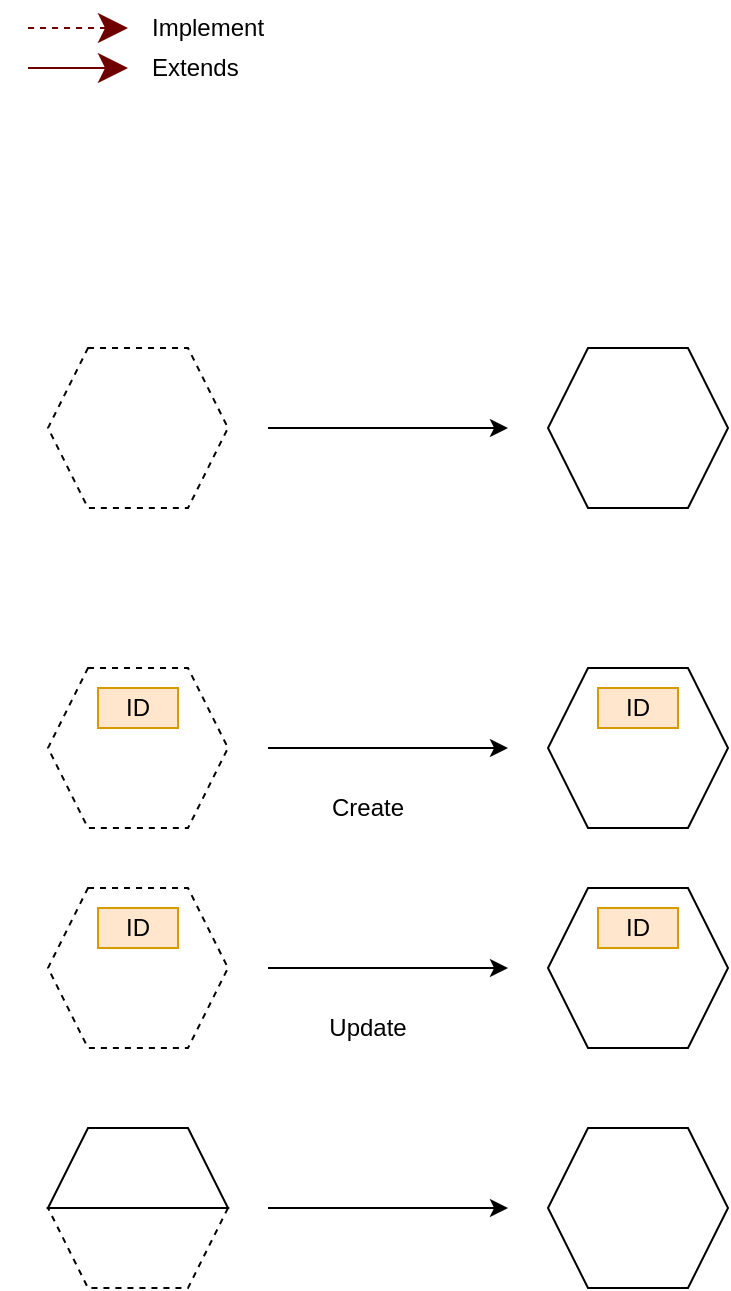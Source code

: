 <mxfile version="14.6.0" type="google"><diagram id="fdilklfR19iXIKizxfpM" name="Page-1"><mxGraphModel dx="2062" dy="1154" grid="1" gridSize="10" guides="1" tooltips="1" connect="1" arrows="1" fold="1" page="1" pageScale="1" pageWidth="850" pageHeight="1100" math="0" shadow="0"><root><mxCell id="0"/><mxCell id="1" parent="0"/><mxCell id="FszJYg76n5SPAtJq7lxT-1" value="" style="endArrow=classic;dashed=1;endFill=1;endSize=12;html=1;fillColor=#a20025;strokeColor=#6F0000;" parent="1" edge="1"><mxGeometry width="160" relative="1" as="geometry"><mxPoint x="80" y="160" as="sourcePoint"/><mxPoint x="130" y="160" as="targetPoint"/></mxGeometry></mxCell><mxCell id="FszJYg76n5SPAtJq7lxT-2" value="Implement" style="text;html=1;align=left;verticalAlign=middle;resizable=0;points=[];autosize=1;strokeColor=none;" parent="1" vertex="1"><mxGeometry x="140" y="150" width="70" height="20" as="geometry"/></mxCell><mxCell id="FszJYg76n5SPAtJq7lxT-3" value="" style="endArrow=classic;endFill=1;endSize=12;html=1;fillColor=#a20025;strokeColor=#6F0000;" parent="1" edge="1"><mxGeometry width="160" relative="1" as="geometry"><mxPoint x="80" y="180" as="sourcePoint"/><mxPoint x="130" y="180" as="targetPoint"/></mxGeometry></mxCell><mxCell id="FszJYg76n5SPAtJq7lxT-4" value="Extends" style="text;html=1;align=left;verticalAlign=middle;resizable=0;points=[];autosize=1;strokeColor=none;labelPosition=center;verticalLabelPosition=middle;" parent="1" vertex="1"><mxGeometry x="140" y="170" width="60" height="20" as="geometry"/></mxCell><mxCell id="VtHrbaTMqkTQsVaJELha-1" value="" style="endArrow=classic;html=1;" edge="1" parent="1"><mxGeometry width="50" height="50" relative="1" as="geometry"><mxPoint x="200" y="360" as="sourcePoint"/><mxPoint x="320" y="360" as="targetPoint"/></mxGeometry></mxCell><mxCell id="VtHrbaTMqkTQsVaJELha-2" value="" style="shape=hexagon;perimeter=hexagonPerimeter2;whiteSpace=wrap;html=1;fixedSize=1;" vertex="1" parent="1"><mxGeometry x="340" y="320" width="90" height="80" as="geometry"/></mxCell><mxCell id="VtHrbaTMqkTQsVaJELha-3" value="" style="shape=hexagon;perimeter=hexagonPerimeter2;whiteSpace=wrap;html=1;fixedSize=1;dashed=1;fillColor=none;" vertex="1" parent="1"><mxGeometry x="90" y="320" width="90" height="80" as="geometry"/></mxCell><mxCell id="VtHrbaTMqkTQsVaJELha-4" value="" style="endArrow=classic;html=1;" edge="1" parent="1"><mxGeometry width="50" height="50" relative="1" as="geometry"><mxPoint x="200" y="520" as="sourcePoint"/><mxPoint x="320" y="520" as="targetPoint"/></mxGeometry></mxCell><mxCell id="VtHrbaTMqkTQsVaJELha-5" value="" style="shape=hexagon;perimeter=hexagonPerimeter2;whiteSpace=wrap;html=1;fixedSize=1;" vertex="1" parent="1"><mxGeometry x="340" y="480" width="90" height="80" as="geometry"/></mxCell><mxCell id="VtHrbaTMqkTQsVaJELha-6" value="" style="shape=hexagon;perimeter=hexagonPerimeter2;whiteSpace=wrap;html=1;fixedSize=1;dashed=1;fillColor=none;" vertex="1" parent="1"><mxGeometry x="90" y="480" width="90" height="80" as="geometry"/></mxCell><mxCell id="VtHrbaTMqkTQsVaJELha-7" value="ID" style="text;html=1;strokeColor=#d79b00;align=center;verticalAlign=middle;whiteSpace=wrap;rounded=0;fillColor=#ffe6cc;" vertex="1" parent="1"><mxGeometry x="115" y="490" width="40" height="20" as="geometry"/></mxCell><mxCell id="VtHrbaTMqkTQsVaJELha-8" value="ID" style="text;html=1;strokeColor=#d79b00;align=center;verticalAlign=middle;whiteSpace=wrap;rounded=0;fillColor=#ffe6cc;" vertex="1" parent="1"><mxGeometry x="365" y="490" width="40" height="20" as="geometry"/></mxCell><mxCell id="VtHrbaTMqkTQsVaJELha-9" value="Create" style="text;html=1;strokeColor=none;fillColor=none;align=center;verticalAlign=middle;whiteSpace=wrap;rounded=0;" vertex="1" parent="1"><mxGeometry x="230" y="540" width="40" height="20" as="geometry"/></mxCell><mxCell id="VtHrbaTMqkTQsVaJELha-11" value="" style="endArrow=classic;html=1;" edge="1" parent="1"><mxGeometry width="50" height="50" relative="1" as="geometry"><mxPoint x="200" y="630" as="sourcePoint"/><mxPoint x="320" y="630" as="targetPoint"/></mxGeometry></mxCell><mxCell id="VtHrbaTMqkTQsVaJELha-12" value="" style="shape=hexagon;perimeter=hexagonPerimeter2;whiteSpace=wrap;html=1;fixedSize=1;" vertex="1" parent="1"><mxGeometry x="340" y="590" width="90" height="80" as="geometry"/></mxCell><mxCell id="VtHrbaTMqkTQsVaJELha-13" value="" style="shape=hexagon;perimeter=hexagonPerimeter2;whiteSpace=wrap;html=1;fixedSize=1;dashed=1;" vertex="1" parent="1"><mxGeometry x="90" y="590" width="90" height="80" as="geometry"/></mxCell><mxCell id="VtHrbaTMqkTQsVaJELha-14" value="ID" style="text;html=1;strokeColor=#d79b00;align=center;verticalAlign=middle;whiteSpace=wrap;rounded=0;fillColor=#ffe6cc;" vertex="1" parent="1"><mxGeometry x="115" y="600" width="40" height="20" as="geometry"/></mxCell><mxCell id="VtHrbaTMqkTQsVaJELha-15" value="ID" style="text;html=1;strokeColor=#d79b00;align=center;verticalAlign=middle;whiteSpace=wrap;rounded=0;fillColor=#ffe6cc;" vertex="1" parent="1"><mxGeometry x="365" y="600" width="40" height="20" as="geometry"/></mxCell><mxCell id="VtHrbaTMqkTQsVaJELha-16" value="Update" style="text;html=1;strokeColor=none;fillColor=none;align=center;verticalAlign=middle;whiteSpace=wrap;rounded=0;" vertex="1" parent="1"><mxGeometry x="230" y="650" width="40" height="20" as="geometry"/></mxCell><mxCell id="VtHrbaTMqkTQsVaJELha-17" value="" style="endArrow=classic;html=1;" edge="1" parent="1"><mxGeometry width="50" height="50" relative="1" as="geometry"><mxPoint x="200" y="750" as="sourcePoint"/><mxPoint x="320" y="750" as="targetPoint"/></mxGeometry></mxCell><mxCell id="VtHrbaTMqkTQsVaJELha-18" value="" style="shape=hexagon;perimeter=hexagonPerimeter2;whiteSpace=wrap;html=1;fixedSize=1;" vertex="1" parent="1"><mxGeometry x="340" y="710" width="90" height="80" as="geometry"/></mxCell><mxCell id="VtHrbaTMqkTQsVaJELha-26" value="" style="shape=trapezoid;perimeter=trapezoidPerimeter;whiteSpace=wrap;html=1;fixedSize=1;fillColor=#ffffff;size=20;" vertex="1" parent="1"><mxGeometry x="90" y="710" width="90" height="40" as="geometry"/></mxCell><mxCell id="VtHrbaTMqkTQsVaJELha-27" value="" style="shape=trapezoid;perimeter=trapezoidPerimeter;whiteSpace=wrap;html=1;fixedSize=1;size=20;rotation=-180;dashed=1;fillColor=none;" vertex="1" parent="1"><mxGeometry x="90" y="750" width="90" height="40" as="geometry"/></mxCell></root></mxGraphModel></diagram></mxfile>